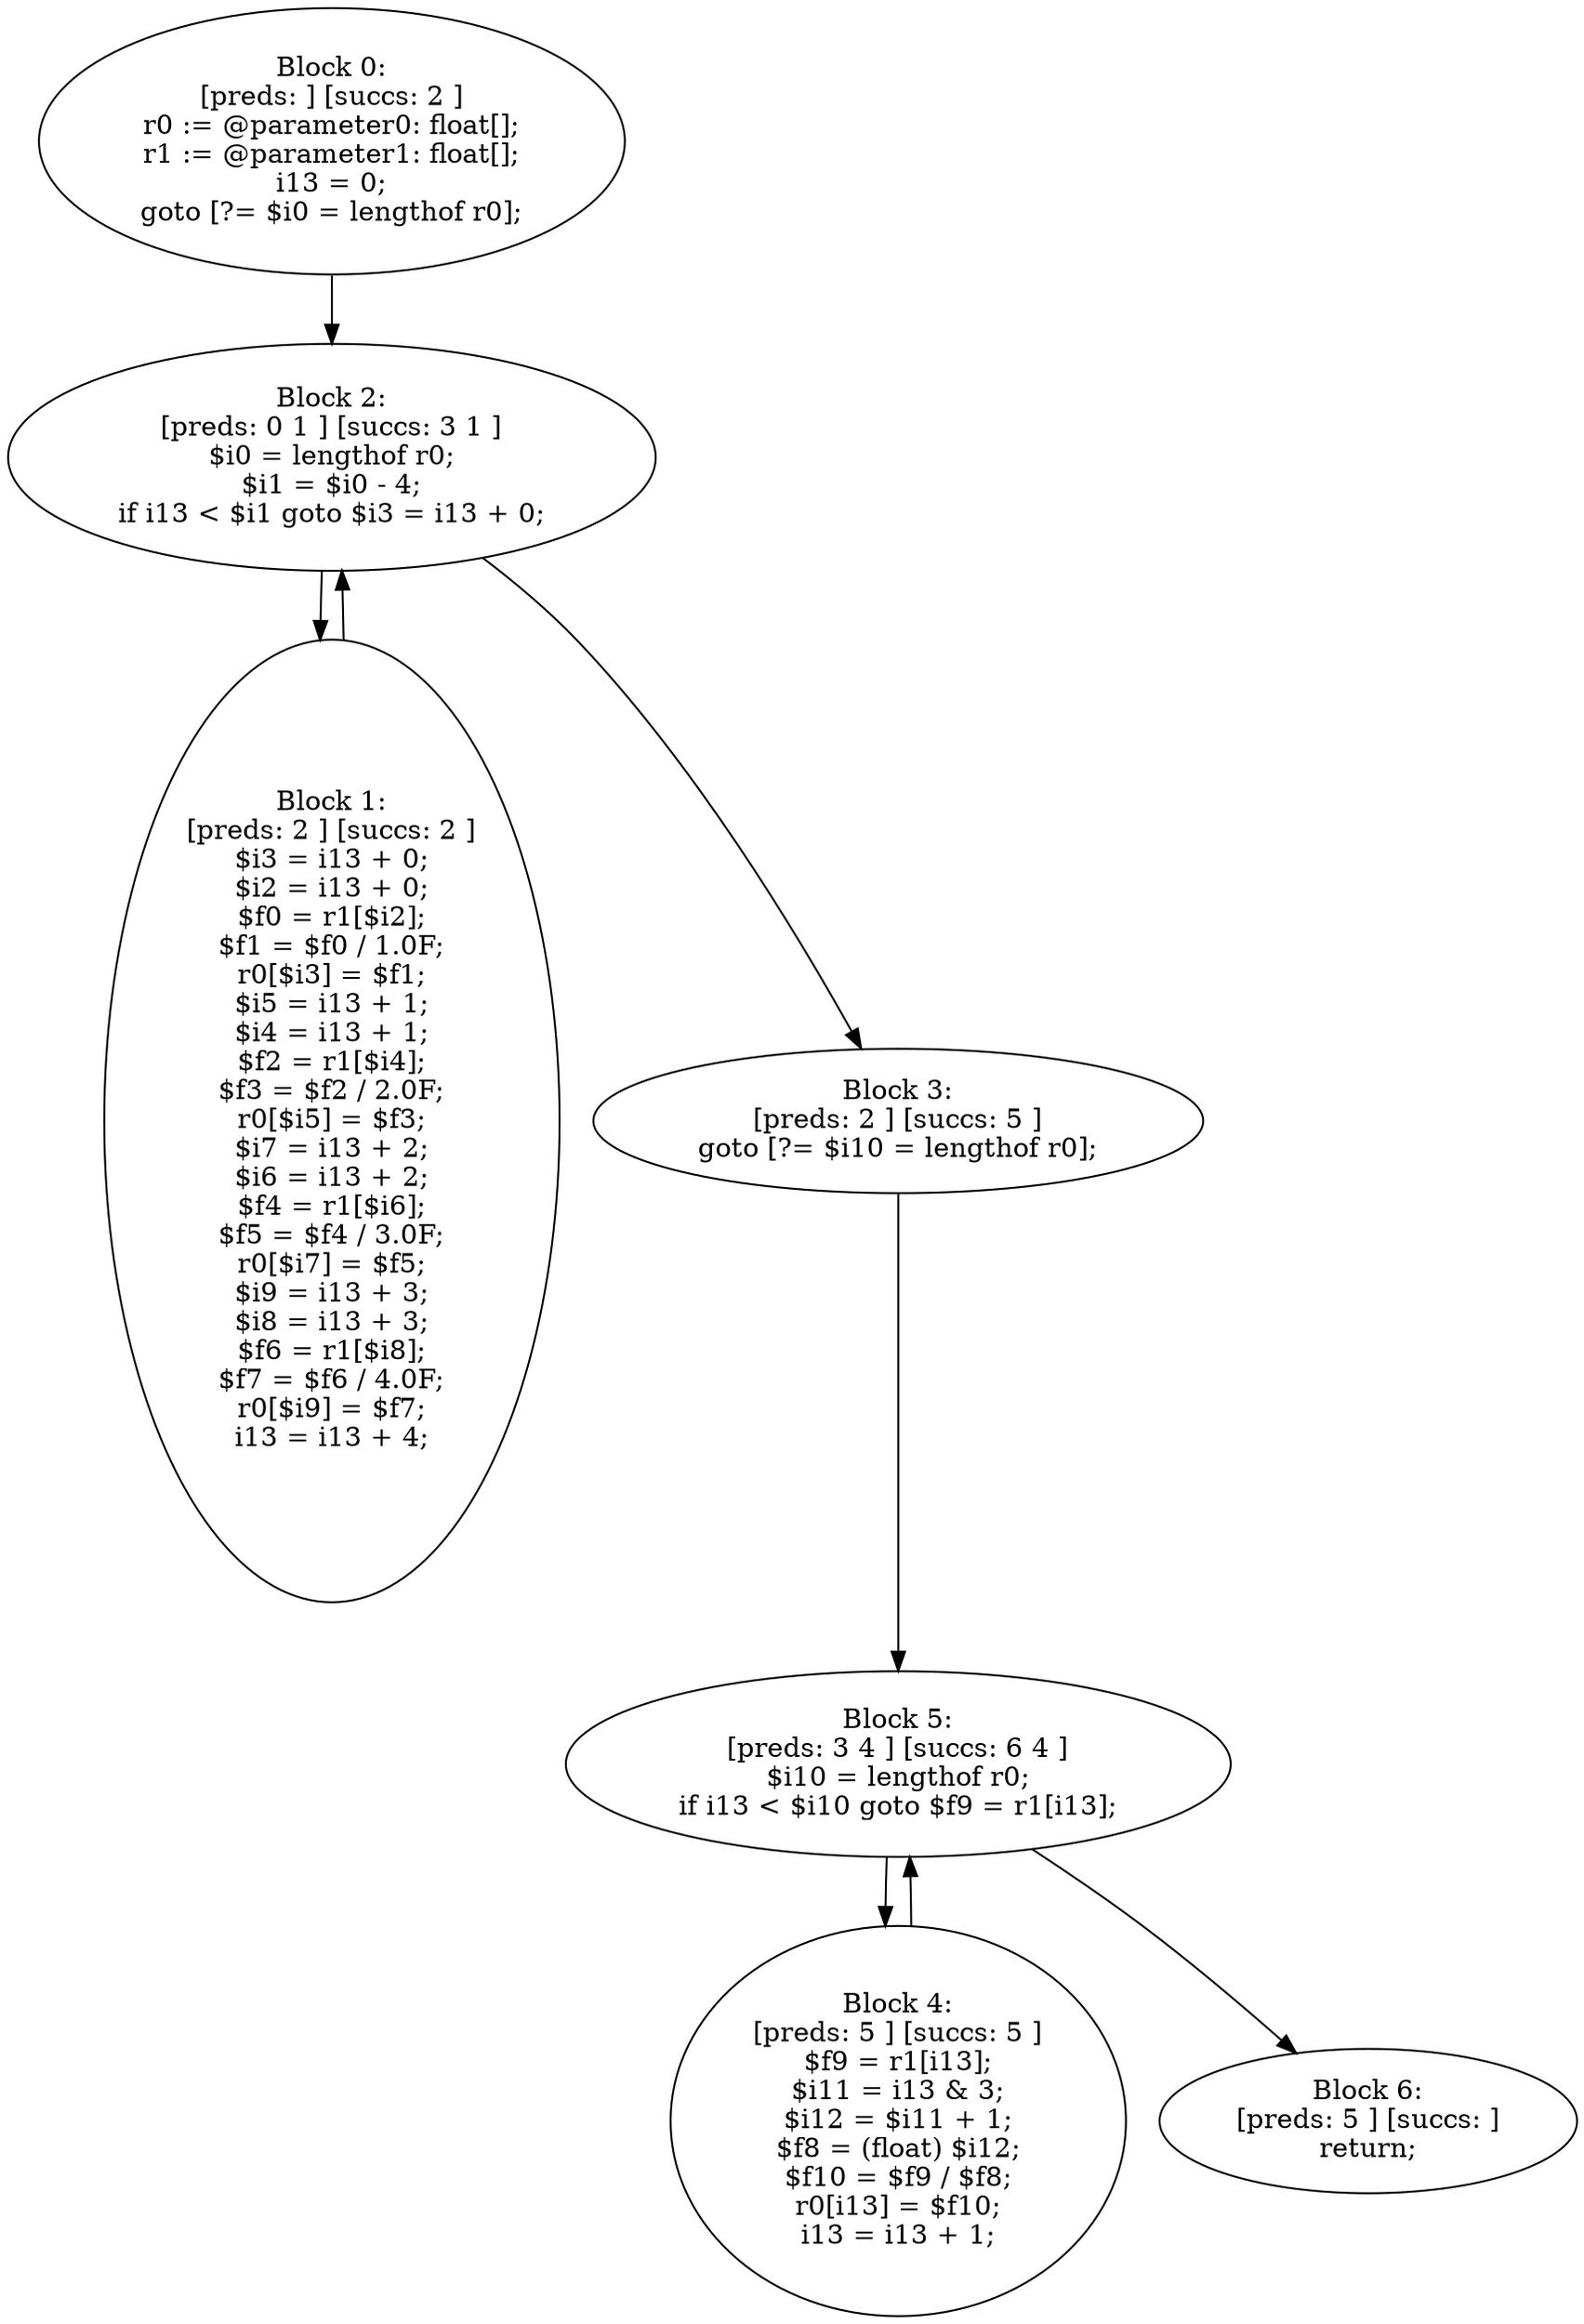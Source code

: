 digraph "unitGraph" {
    "Block 0:
[preds: ] [succs: 2 ]
r0 := @parameter0: float[];
r1 := @parameter1: float[];
i13 = 0;
goto [?= $i0 = lengthof r0];
"
    "Block 1:
[preds: 2 ] [succs: 2 ]
$i3 = i13 + 0;
$i2 = i13 + 0;
$f0 = r1[$i2];
$f1 = $f0 / 1.0F;
r0[$i3] = $f1;
$i5 = i13 + 1;
$i4 = i13 + 1;
$f2 = r1[$i4];
$f3 = $f2 / 2.0F;
r0[$i5] = $f3;
$i7 = i13 + 2;
$i6 = i13 + 2;
$f4 = r1[$i6];
$f5 = $f4 / 3.0F;
r0[$i7] = $f5;
$i9 = i13 + 3;
$i8 = i13 + 3;
$f6 = r1[$i8];
$f7 = $f6 / 4.0F;
r0[$i9] = $f7;
i13 = i13 + 4;
"
    "Block 2:
[preds: 0 1 ] [succs: 3 1 ]
$i0 = lengthof r0;
$i1 = $i0 - 4;
if i13 < $i1 goto $i3 = i13 + 0;
"
    "Block 3:
[preds: 2 ] [succs: 5 ]
goto [?= $i10 = lengthof r0];
"
    "Block 4:
[preds: 5 ] [succs: 5 ]
$f9 = r1[i13];
$i11 = i13 & 3;
$i12 = $i11 + 1;
$f8 = (float) $i12;
$f10 = $f9 / $f8;
r0[i13] = $f10;
i13 = i13 + 1;
"
    "Block 5:
[preds: 3 4 ] [succs: 6 4 ]
$i10 = lengthof r0;
if i13 < $i10 goto $f9 = r1[i13];
"
    "Block 6:
[preds: 5 ] [succs: ]
return;
"
    "Block 0:
[preds: ] [succs: 2 ]
r0 := @parameter0: float[];
r1 := @parameter1: float[];
i13 = 0;
goto [?= $i0 = lengthof r0];
"->"Block 2:
[preds: 0 1 ] [succs: 3 1 ]
$i0 = lengthof r0;
$i1 = $i0 - 4;
if i13 < $i1 goto $i3 = i13 + 0;
";
    "Block 1:
[preds: 2 ] [succs: 2 ]
$i3 = i13 + 0;
$i2 = i13 + 0;
$f0 = r1[$i2];
$f1 = $f0 / 1.0F;
r0[$i3] = $f1;
$i5 = i13 + 1;
$i4 = i13 + 1;
$f2 = r1[$i4];
$f3 = $f2 / 2.0F;
r0[$i5] = $f3;
$i7 = i13 + 2;
$i6 = i13 + 2;
$f4 = r1[$i6];
$f5 = $f4 / 3.0F;
r0[$i7] = $f5;
$i9 = i13 + 3;
$i8 = i13 + 3;
$f6 = r1[$i8];
$f7 = $f6 / 4.0F;
r0[$i9] = $f7;
i13 = i13 + 4;
"->"Block 2:
[preds: 0 1 ] [succs: 3 1 ]
$i0 = lengthof r0;
$i1 = $i0 - 4;
if i13 < $i1 goto $i3 = i13 + 0;
";
    "Block 2:
[preds: 0 1 ] [succs: 3 1 ]
$i0 = lengthof r0;
$i1 = $i0 - 4;
if i13 < $i1 goto $i3 = i13 + 0;
"->"Block 3:
[preds: 2 ] [succs: 5 ]
goto [?= $i10 = lengthof r0];
";
    "Block 2:
[preds: 0 1 ] [succs: 3 1 ]
$i0 = lengthof r0;
$i1 = $i0 - 4;
if i13 < $i1 goto $i3 = i13 + 0;
"->"Block 1:
[preds: 2 ] [succs: 2 ]
$i3 = i13 + 0;
$i2 = i13 + 0;
$f0 = r1[$i2];
$f1 = $f0 / 1.0F;
r0[$i3] = $f1;
$i5 = i13 + 1;
$i4 = i13 + 1;
$f2 = r1[$i4];
$f3 = $f2 / 2.0F;
r0[$i5] = $f3;
$i7 = i13 + 2;
$i6 = i13 + 2;
$f4 = r1[$i6];
$f5 = $f4 / 3.0F;
r0[$i7] = $f5;
$i9 = i13 + 3;
$i8 = i13 + 3;
$f6 = r1[$i8];
$f7 = $f6 / 4.0F;
r0[$i9] = $f7;
i13 = i13 + 4;
";
    "Block 3:
[preds: 2 ] [succs: 5 ]
goto [?= $i10 = lengthof r0];
"->"Block 5:
[preds: 3 4 ] [succs: 6 4 ]
$i10 = lengthof r0;
if i13 < $i10 goto $f9 = r1[i13];
";
    "Block 4:
[preds: 5 ] [succs: 5 ]
$f9 = r1[i13];
$i11 = i13 & 3;
$i12 = $i11 + 1;
$f8 = (float) $i12;
$f10 = $f9 / $f8;
r0[i13] = $f10;
i13 = i13 + 1;
"->"Block 5:
[preds: 3 4 ] [succs: 6 4 ]
$i10 = lengthof r0;
if i13 < $i10 goto $f9 = r1[i13];
";
    "Block 5:
[preds: 3 4 ] [succs: 6 4 ]
$i10 = lengthof r0;
if i13 < $i10 goto $f9 = r1[i13];
"->"Block 6:
[preds: 5 ] [succs: ]
return;
";
    "Block 5:
[preds: 3 4 ] [succs: 6 4 ]
$i10 = lengthof r0;
if i13 < $i10 goto $f9 = r1[i13];
"->"Block 4:
[preds: 5 ] [succs: 5 ]
$f9 = r1[i13];
$i11 = i13 & 3;
$i12 = $i11 + 1;
$f8 = (float) $i12;
$f10 = $f9 / $f8;
r0[i13] = $f10;
i13 = i13 + 1;
";
}
